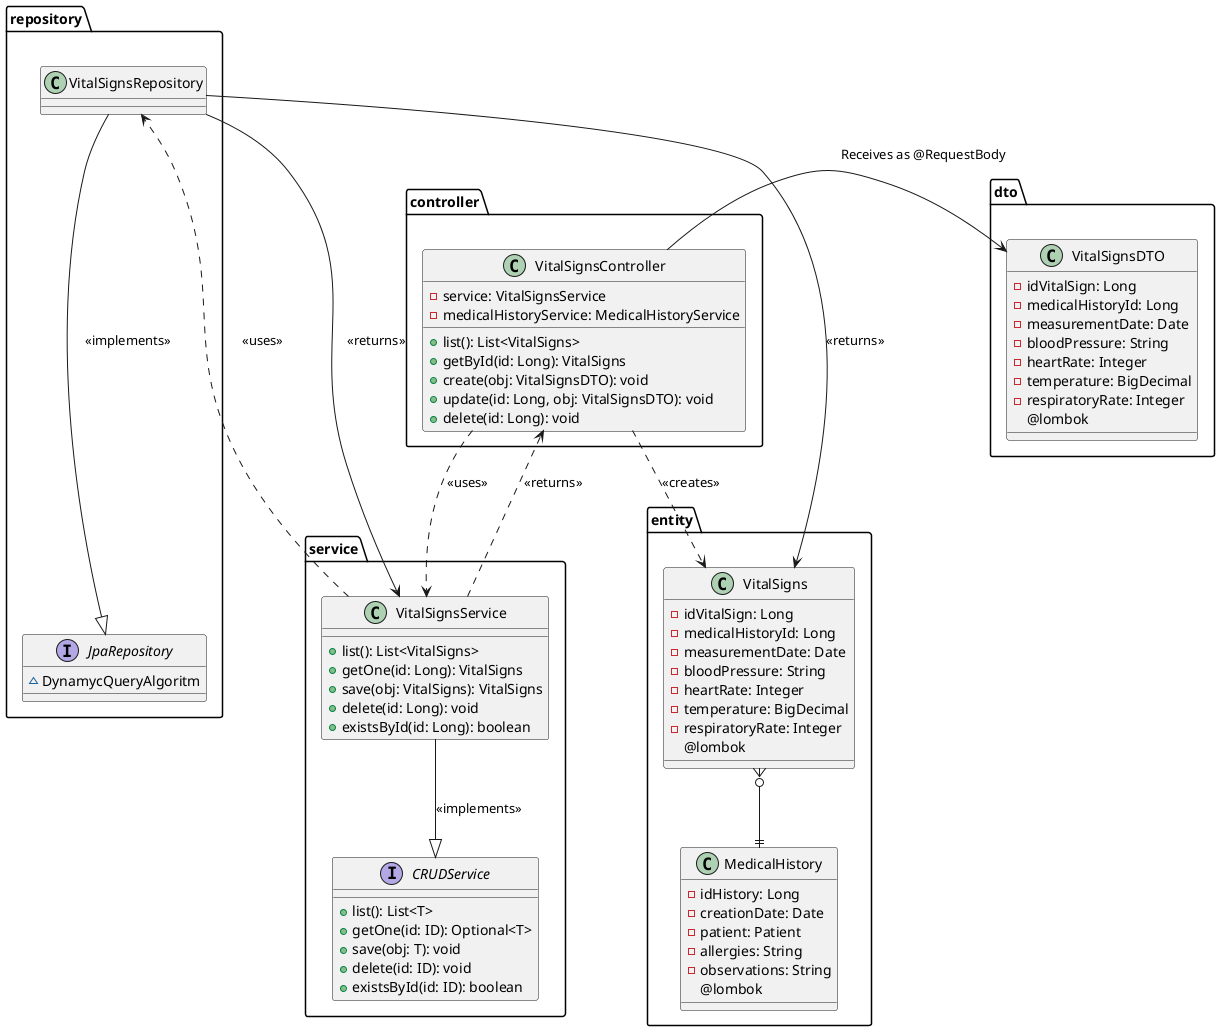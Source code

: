 @startuml VitalSigns

package controller {

  class VitalSignsController {
    -service: VitalSignsService
    -medicalHistoryService: MedicalHistoryService
    +list(): List<VitalSigns>
    +getById(id: Long): VitalSigns
    +create(obj: VitalSignsDTO): void
    +update(id: Long, obj: VitalSignsDTO): void
    +delete(id: Long): void
  }
}

package service {

  interface CRUDService {
    +list(): List<T>
    +getOne(id: ID): Optional<T>
    +save(obj: T): void
    +delete(id: ID): void
    +existsById(id: ID): boolean
  }

  class VitalSignsService {
    +list(): List<VitalSigns>
    +getOne(id: Long): VitalSigns
    +save(obj: VitalSigns): VitalSigns
    +delete(id: Long): void
    +existsById(id: Long): boolean
  }
}

package repository {

  class VitalSignsRepository {}

  interface JpaRepository {
    ~DynamycQueryAlgoritm
  }
}

package dto {

    class VitalSignsDTO {
    -idVitalSign: Long
    -medicalHistoryId: Long
    -measurementDate: Date
    -bloodPressure: String
    -heartRate: Integer
    -temperature: BigDecimal
    -respiratoryRate: Integer
    @lombok
  }
}

package entity {

  class VitalSigns {
    -idVitalSign: Long
    -medicalHistoryId: Long
    -measurementDate: Date
    -bloodPressure: String
    -heartRate: Integer
    -temperature: BigDecimal
    -respiratoryRate: Integer
    @lombok
  }

   class MedicalHistory {
    -idHistory: Long
    -creationDate: Date
    -patient: Patient
    -allergies: String
    -observations: String
    @lombok
  }
}

VitalSignsController ..> VitalSignsService : <<uses>>
VitalSignsController -> VitalSignsDTO : Receives as @RequestBody
VitalSignsController ..> VitalSigns : <<creates>>

VitalSignsService..> VitalSignsController: <<returns>>
VitalSignsService --|> CRUDService: <<implements>>
VitalSignsService ..> VitalSignsRepository : <<uses>>

VitalSignsRepository ---> VitalSignsService : <<returns>>
VitalSignsRepository ---> VitalSigns : <<returns>>
VitalSignsRepository ---|> JpaRepository: <<implements>>

VitalSigns }o--|| MedicalHistory

@enduml
